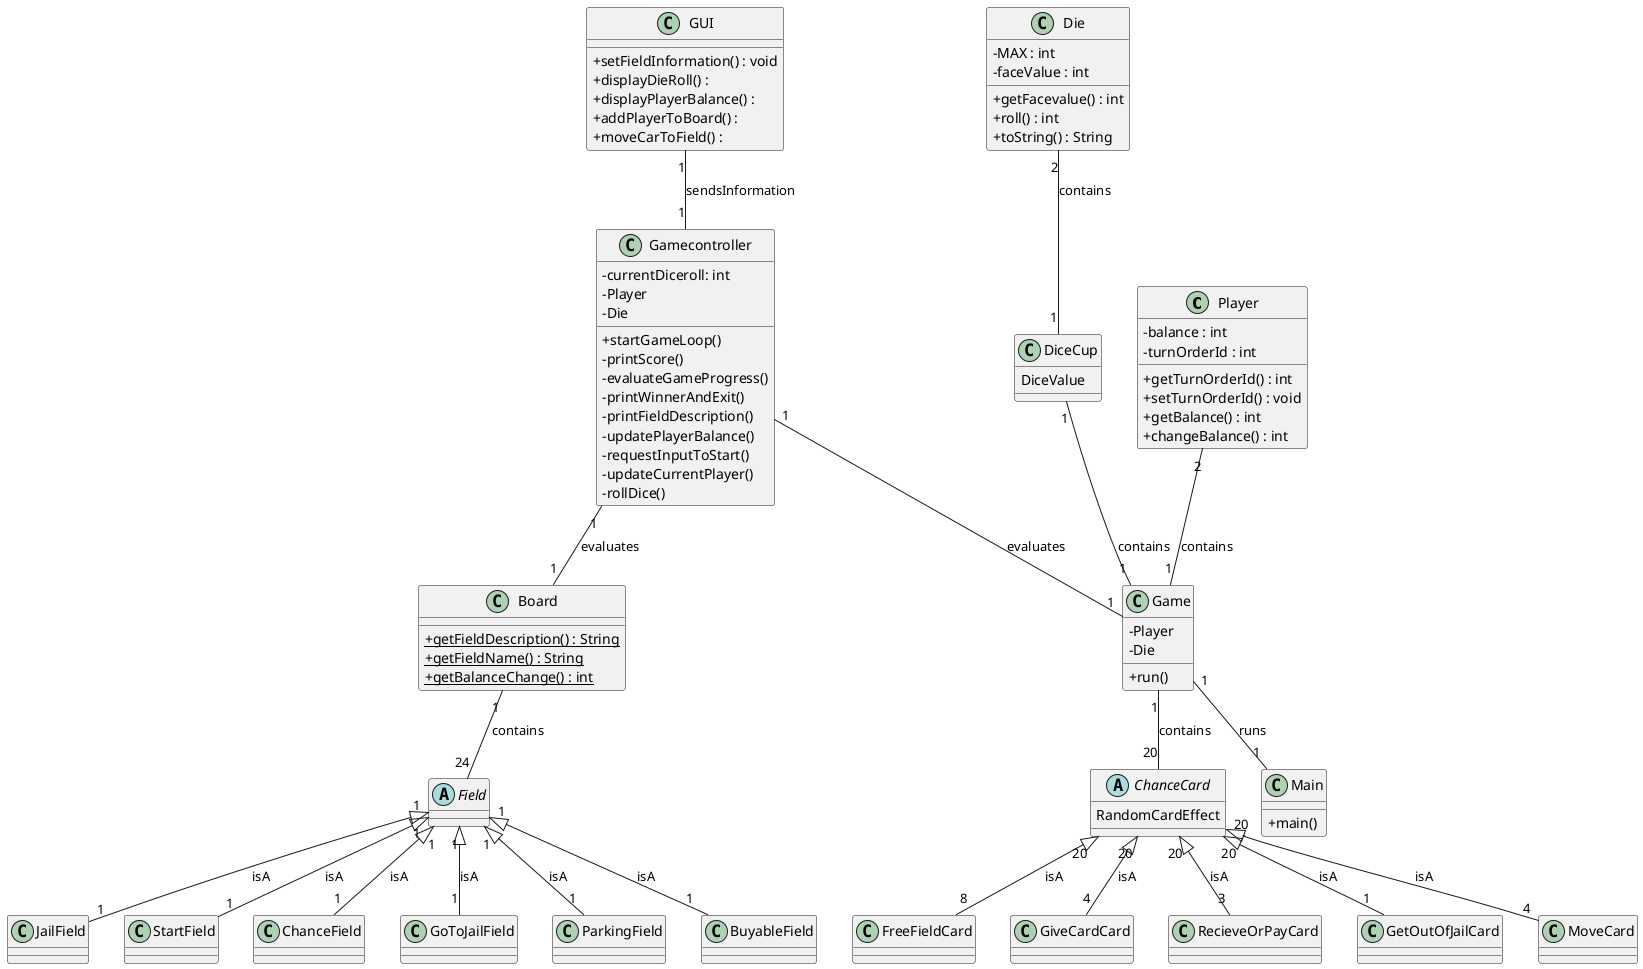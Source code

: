 @startuml
'https://plantuml.com/class-diagram
skinparam classAttributeIconSize 0

class Player{
- balance : int
- turnOrderId : int
+ getTurnOrderId() : int
+ setTurnOrderId() : void
+ getBalance() : int
+ changeBalance() : int
}
class Gamecontroller{
- currentDiceroll: int
- Player
- Die
+ startGameLoop()
- printScore()
- evaluateGameProgress()
-printWinnerAndExit()
-printFieldDescription()
-updatePlayerBalance()
-requestInputToStart()
-updateCurrentPlayer()
-rollDice()
}
class Game{
- Player
- Die
+ run()
}
class Die{
- MAX : int
- faceValue : int
+getFacevalue() : int
+roll() : int
+toString() : String
}
class Board{
{static}+ getFieldDescription() : String
{static}+ getFieldName() : String
{static}+ getBalanceChange() : int
}
class Main{
+ main()
}
class GUI{
+setFieldInformation() : void
+displayDieRoll() :
+displayPlayerBalance() :
+addPlayerToBoard() :
+moveCarToField() :
}

abstract class ChanceCard{
RandomCardEffect
}

class MoveCard{}

class FreeFieldCard{}

class GiveCardCard{}

class RecieveOrPayCard{}

class GetOutOfJailCard{}

class DiceCup{
DiceValue
}

abstract class Field{}

class JailField{}

class StartField{}

class ChanceField{}

class GoToJailField{}

class ParkingField{}

class BuyableField{}

Die "2"--"1" DiceCup : contains
DiceCup "1" -- "1" Game : contains
Gamecontroller "1"--"1" Game : evaluates
Gamecontroller "1"--"1" Board : evaluates
Game "1"--"1" Main : runs
Player "2"--"1" Game : contains
GUI"1" -- "1"Gamecontroller : sendsInformation
Board "1" -- "24" Field : contains
Game "1" -- "20" ChanceCard : contains
Field "1" <|-- "1" JailField : isA
Field "1" <|-- "1" StartField : isA
Field "1" <|-- "1" ChanceField : isA
Field "1" <|-- "1" GoToJailField : isA
Field "1" <|-- "1" ParkingField : isA
Field "1" <|-- "1" BuyableField : isA
ChanceCard "20" <|-- "4" MoveCard : isA
ChanceCard "20" <|-- "8" FreeFieldCard : isA
ChanceCard "20" <|-- "4" GiveCardCard : isA
ChanceCard "20" <|-- "3" RecieveOrPayCard : isA
ChanceCard "20" <|-- "1" GetOutOfJailCard : isA

@enduml